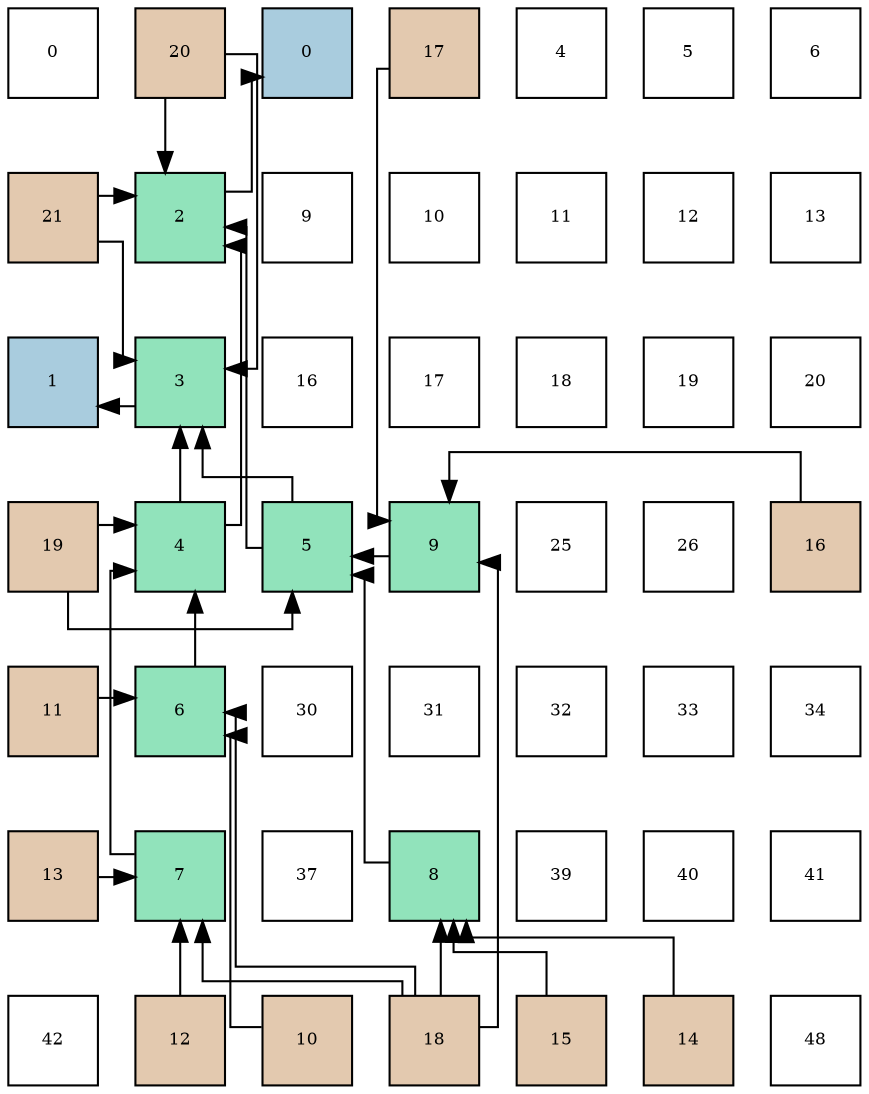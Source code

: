 digraph layout{
 rankdir=TB;
 splines=ortho;
 node [style=filled shape=square fixedsize=true width=0.6];
0[label="0", fontsize=8, fillcolor="#ffffff"];
1[label="20", fontsize=8, fillcolor="#e3c9af"];
2[label="0", fontsize=8, fillcolor="#a9ccde"];
3[label="17", fontsize=8, fillcolor="#e3c9af"];
4[label="4", fontsize=8, fillcolor="#ffffff"];
5[label="5", fontsize=8, fillcolor="#ffffff"];
6[label="6", fontsize=8, fillcolor="#ffffff"];
7[label="21", fontsize=8, fillcolor="#e3c9af"];
8[label="2", fontsize=8, fillcolor="#91e3bb"];
9[label="9", fontsize=8, fillcolor="#ffffff"];
10[label="10", fontsize=8, fillcolor="#ffffff"];
11[label="11", fontsize=8, fillcolor="#ffffff"];
12[label="12", fontsize=8, fillcolor="#ffffff"];
13[label="13", fontsize=8, fillcolor="#ffffff"];
14[label="1", fontsize=8, fillcolor="#a9ccde"];
15[label="3", fontsize=8, fillcolor="#91e3bb"];
16[label="16", fontsize=8, fillcolor="#ffffff"];
17[label="17", fontsize=8, fillcolor="#ffffff"];
18[label="18", fontsize=8, fillcolor="#ffffff"];
19[label="19", fontsize=8, fillcolor="#ffffff"];
20[label="20", fontsize=8, fillcolor="#ffffff"];
21[label="19", fontsize=8, fillcolor="#e3c9af"];
22[label="4", fontsize=8, fillcolor="#91e3bb"];
23[label="5", fontsize=8, fillcolor="#91e3bb"];
24[label="9", fontsize=8, fillcolor="#91e3bb"];
25[label="25", fontsize=8, fillcolor="#ffffff"];
26[label="26", fontsize=8, fillcolor="#ffffff"];
27[label="16", fontsize=8, fillcolor="#e3c9af"];
28[label="11", fontsize=8, fillcolor="#e3c9af"];
29[label="6", fontsize=8, fillcolor="#91e3bb"];
30[label="30", fontsize=8, fillcolor="#ffffff"];
31[label="31", fontsize=8, fillcolor="#ffffff"];
32[label="32", fontsize=8, fillcolor="#ffffff"];
33[label="33", fontsize=8, fillcolor="#ffffff"];
34[label="34", fontsize=8, fillcolor="#ffffff"];
35[label="13", fontsize=8, fillcolor="#e3c9af"];
36[label="7", fontsize=8, fillcolor="#91e3bb"];
37[label="37", fontsize=8, fillcolor="#ffffff"];
38[label="8", fontsize=8, fillcolor="#91e3bb"];
39[label="39", fontsize=8, fillcolor="#ffffff"];
40[label="40", fontsize=8, fillcolor="#ffffff"];
41[label="41", fontsize=8, fillcolor="#ffffff"];
42[label="42", fontsize=8, fillcolor="#ffffff"];
43[label="12", fontsize=8, fillcolor="#e3c9af"];
44[label="10", fontsize=8, fillcolor="#e3c9af"];
45[label="18", fontsize=8, fillcolor="#e3c9af"];
46[label="15", fontsize=8, fillcolor="#e3c9af"];
47[label="14", fontsize=8, fillcolor="#e3c9af"];
48[label="48", fontsize=8, fillcolor="#ffffff"];
edge [constraint=false, style=vis];8 -> 2;
15 -> 14;
22 -> 8;
22 -> 15;
23 -> 8;
23 -> 15;
29 -> 22;
36 -> 22;
38 -> 23;
24 -> 23;
44 -> 29;
28 -> 29;
43 -> 36;
35 -> 36;
47 -> 38;
46 -> 38;
27 -> 24;
3 -> 24;
45 -> 29;
45 -> 36;
45 -> 38;
45 -> 24;
21 -> 22;
21 -> 23;
1 -> 8;
1 -> 15;
7 -> 8;
7 -> 15;
edge [constraint=true, style=invis];
0 -> 7 -> 14 -> 21 -> 28 -> 35 -> 42;
1 -> 8 -> 15 -> 22 -> 29 -> 36 -> 43;
2 -> 9 -> 16 -> 23 -> 30 -> 37 -> 44;
3 -> 10 -> 17 -> 24 -> 31 -> 38 -> 45;
4 -> 11 -> 18 -> 25 -> 32 -> 39 -> 46;
5 -> 12 -> 19 -> 26 -> 33 -> 40 -> 47;
6 -> 13 -> 20 -> 27 -> 34 -> 41 -> 48;
rank = same {0 -> 1 -> 2 -> 3 -> 4 -> 5 -> 6};
rank = same {7 -> 8 -> 9 -> 10 -> 11 -> 12 -> 13};
rank = same {14 -> 15 -> 16 -> 17 -> 18 -> 19 -> 20};
rank = same {21 -> 22 -> 23 -> 24 -> 25 -> 26 -> 27};
rank = same {28 -> 29 -> 30 -> 31 -> 32 -> 33 -> 34};
rank = same {35 -> 36 -> 37 -> 38 -> 39 -> 40 -> 41};
rank = same {42 -> 43 -> 44 -> 45 -> 46 -> 47 -> 48};
}